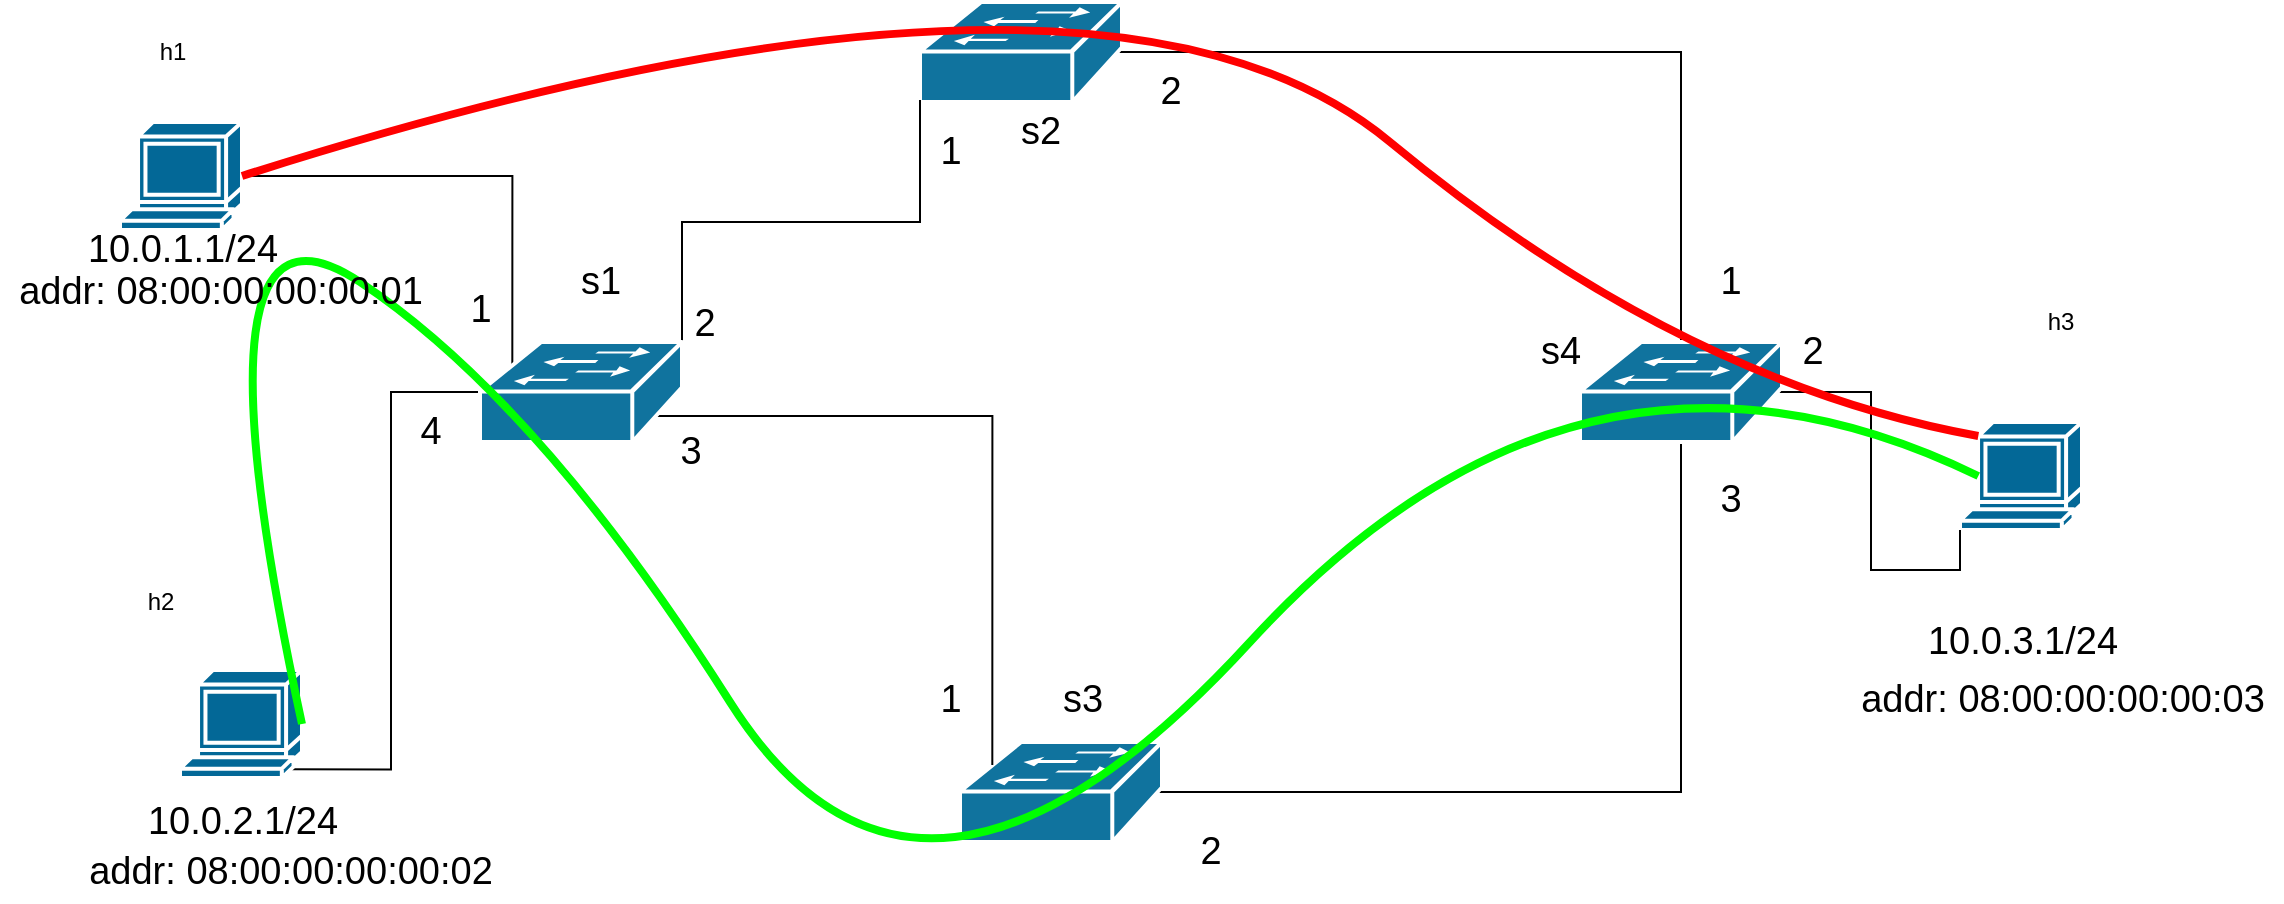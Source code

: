 <mxfile version="18.0.6" type="device"><diagram name="Page-1" id="c37626ed-c26b-45fb-9056-f9ebc6bb27b6"><mxGraphModel dx="1442" dy="1460" grid="1" gridSize="10" guides="1" tooltips="1" connect="1" arrows="1" fold="1" page="1" pageScale="1" pageWidth="1100" pageHeight="850" background="none" math="0" shadow="0"><root><mxCell id="0"/><mxCell id="1" parent="0"/><mxCell id="y8LniN3qiJCep_B4_cYf-12" style="edgeStyle=orthogonalEdgeStyle;rounded=0;orthogonalLoop=1;jettySize=auto;html=1;exitX=1;exitY=0.5;exitDx=0;exitDy=0;exitPerimeter=0;entryX=0.16;entryY=0.23;entryDx=0;entryDy=0;entryPerimeter=0;endArrow=none;endFill=0;" parent="1" source="y8LniN3qiJCep_B4_cYf-1" target="y8LniN3qiJCep_B4_cYf-9" edge="1"><mxGeometry relative="1" as="geometry"/></mxCell><mxCell id="y8LniN3qiJCep_B4_cYf-1" value="" style="shape=mxgraph.cisco.computers_and_peripherals.terminal;sketch=0;html=1;pointerEvents=1;dashed=0;fillColor=#036897;strokeColor=#ffffff;strokeWidth=2;verticalLabelPosition=bottom;verticalAlign=top;align=center;outlineConnect=0;" parent="1" vertex="1"><mxGeometry x="80" y="100" width="61" height="54" as="geometry"/></mxCell><mxCell id="y8LniN3qiJCep_B4_cYf-13" style="edgeStyle=orthogonalEdgeStyle;rounded=0;orthogonalLoop=1;jettySize=auto;html=1;exitX=0.91;exitY=0.92;exitDx=0;exitDy=0;exitPerimeter=0;entryX=0;entryY=0.5;entryDx=0;entryDy=0;entryPerimeter=0;endArrow=none;endFill=0;" parent="1" source="y8LniN3qiJCep_B4_cYf-2" target="y8LniN3qiJCep_B4_cYf-9" edge="1"><mxGeometry relative="1" as="geometry"/></mxCell><mxCell id="y8LniN3qiJCep_B4_cYf-2" value="" style="shape=mxgraph.cisco.computers_and_peripherals.terminal;sketch=0;html=1;pointerEvents=1;dashed=0;fillColor=#036897;strokeColor=#ffffff;strokeWidth=2;verticalLabelPosition=bottom;verticalAlign=top;align=center;outlineConnect=0;" parent="1" vertex="1"><mxGeometry x="110" y="374" width="61" height="54" as="geometry"/></mxCell><mxCell id="y8LniN3qiJCep_B4_cYf-3" value="" style="shape=mxgraph.cisco.computers_and_peripherals.terminal;sketch=0;html=1;pointerEvents=1;dashed=0;fillColor=#036897;strokeColor=#ffffff;strokeWidth=2;verticalLabelPosition=bottom;verticalAlign=top;align=center;outlineConnect=0;" parent="1" vertex="1"><mxGeometry x="1000" y="250" width="61" height="54" as="geometry"/></mxCell><mxCell id="y8LniN3qiJCep_B4_cYf-17" style="edgeStyle=orthogonalEdgeStyle;rounded=0;orthogonalLoop=1;jettySize=auto;html=1;exitX=0.98;exitY=0.5;exitDx=0;exitDy=0;exitPerimeter=0;entryX=0.5;entryY=0;entryDx=0;entryDy=0;entryPerimeter=0;endArrow=none;endFill=0;" parent="1" source="y8LniN3qiJCep_B4_cYf-7" target="y8LniN3qiJCep_B4_cYf-10" edge="1"><mxGeometry relative="1" as="geometry"/></mxCell><mxCell id="y8LniN3qiJCep_B4_cYf-7" value="" style="shape=mxgraph.cisco.switches.workgroup_switch;html=1;dashed=0;fillColor=#10739E;strokeColor=#ffffff;strokeWidth=2;verticalLabelPosition=bottom;verticalAlign=top;fontFamily=Helvetica;fontSize=36;fontColor=#FFB366" parent="1" vertex="1"><mxGeometry x="480" y="40" width="101" height="50" as="geometry"/></mxCell><mxCell id="y8LniN3qiJCep_B4_cYf-16" style="edgeStyle=orthogonalEdgeStyle;rounded=0;orthogonalLoop=1;jettySize=auto;html=1;exitX=0.98;exitY=0.5;exitDx=0;exitDy=0;exitPerimeter=0;endArrow=none;endFill=0;" parent="1" source="y8LniN3qiJCep_B4_cYf-8" target="y8LniN3qiJCep_B4_cYf-10" edge="1"><mxGeometry relative="1" as="geometry"/></mxCell><mxCell id="y8LniN3qiJCep_B4_cYf-8" value="" style="shape=mxgraph.cisco.switches.workgroup_switch;html=1;dashed=0;fillColor=#10739E;strokeColor=#ffffff;strokeWidth=2;verticalLabelPosition=bottom;verticalAlign=top;fontFamily=Helvetica;fontSize=36;fontColor=#FFB366" parent="1" vertex="1"><mxGeometry x="500" y="410" width="101" height="50" as="geometry"/></mxCell><mxCell id="y8LniN3qiJCep_B4_cYf-14" style="edgeStyle=orthogonalEdgeStyle;rounded=0;orthogonalLoop=1;jettySize=auto;html=1;exitX=1;exitY=0;exitDx=0;exitDy=0;exitPerimeter=0;entryX=0;entryY=0.98;entryDx=0;entryDy=0;entryPerimeter=0;endArrow=none;endFill=0;" parent="1" source="y8LniN3qiJCep_B4_cYf-9" target="y8LniN3qiJCep_B4_cYf-7" edge="1"><mxGeometry relative="1" as="geometry"/></mxCell><mxCell id="y8LniN3qiJCep_B4_cYf-15" style="edgeStyle=orthogonalEdgeStyle;rounded=0;orthogonalLoop=1;jettySize=auto;html=1;exitX=0.87;exitY=0.74;exitDx=0;exitDy=0;exitPerimeter=0;entryX=0.16;entryY=0.23;entryDx=0;entryDy=0;entryPerimeter=0;endArrow=none;endFill=0;" parent="1" source="y8LniN3qiJCep_B4_cYf-9" target="y8LniN3qiJCep_B4_cYf-8" edge="1"><mxGeometry relative="1" as="geometry"/></mxCell><mxCell id="y8LniN3qiJCep_B4_cYf-9" value="" style="shape=mxgraph.cisco.switches.workgroup_switch;html=1;dashed=0;fillColor=#10739E;strokeColor=#ffffff;strokeWidth=2;verticalLabelPosition=bottom;verticalAlign=top;fontFamily=Helvetica;fontSize=36;fontColor=#FFB366" parent="1" vertex="1"><mxGeometry x="260" y="210" width="101" height="50" as="geometry"/></mxCell><mxCell id="y8LniN3qiJCep_B4_cYf-18" style="edgeStyle=orthogonalEdgeStyle;rounded=0;orthogonalLoop=1;jettySize=auto;html=1;exitX=0.98;exitY=0.5;exitDx=0;exitDy=0;exitPerimeter=0;entryX=0;entryY=1;entryDx=0;entryDy=0;entryPerimeter=0;endArrow=none;endFill=0;" parent="1" source="y8LniN3qiJCep_B4_cYf-10" target="y8LniN3qiJCep_B4_cYf-3" edge="1"><mxGeometry relative="1" as="geometry"/></mxCell><mxCell id="y8LniN3qiJCep_B4_cYf-10" value="" style="shape=mxgraph.cisco.switches.workgroup_switch;html=1;dashed=0;fillColor=#10739E;strokeColor=#ffffff;strokeWidth=2;verticalLabelPosition=bottom;verticalAlign=top;fontFamily=Helvetica;fontSize=36;fontColor=#FFB366" parent="1" vertex="1"><mxGeometry x="810" y="210" width="101" height="50" as="geometry"/></mxCell><mxCell id="bUjn1kgHcSkAk4muuEAp-1" value="10.0.1.1/24" style="text;html=1;align=center;verticalAlign=middle;resizable=0;points=[];autosize=1;strokeColor=none;fillColor=none;fontSize=19;" parent="1" vertex="1"><mxGeometry x="55.5" y="149" width="110" height="30" as="geometry"/></mxCell><mxCell id="bUjn1kgHcSkAk4muuEAp-3" value="10.0.2.1/24" style="text;html=1;align=center;verticalAlign=middle;resizable=0;points=[];autosize=1;strokeColor=none;fillColor=none;fontSize=19;" parent="1" vertex="1"><mxGeometry x="86" y="435" width="110" height="30" as="geometry"/></mxCell><mxCell id="bUjn1kgHcSkAk4muuEAp-4" value="10.0.3.1/24" style="text;html=1;align=center;verticalAlign=middle;resizable=0;points=[];autosize=1;strokeColor=none;fillColor=none;fontSize=19;" parent="1" vertex="1"><mxGeometry x="976" y="345" width="110" height="30" as="geometry"/></mxCell><mxCell id="HWRoblDpVB4mBCOqQTKy-1" value="" style="curved=1;endArrow=none;html=1;rounded=0;fontSize=19;exitX=1;exitY=0.5;exitDx=0;exitDy=0;exitPerimeter=0;strokeColor=#00FF00;strokeWidth=4;entryX=0.15;entryY=0.5;entryDx=0;entryDy=0;entryPerimeter=0;endFill=0;" parent="1" source="y8LniN3qiJCep_B4_cYf-2" target="y8LniN3qiJCep_B4_cYf-3" edge="1"><mxGeometry width="50" height="50" relative="1" as="geometry"><mxPoint x="210" y="345" as="sourcePoint"/><mxPoint x="260" y="295" as="targetPoint"/><Array as="points"><mxPoint x="110" y="120"/><mxPoint x="290" y="240"/><mxPoint x="480" y="540"/><mxPoint x="810" y="180"/></Array></mxGeometry></mxCell><mxCell id="HWRoblDpVB4mBCOqQTKy-4" value="" style="curved=1;endArrow=none;html=1;rounded=0;fontSize=19;strokeColor=#FF0000;strokeWidth=4;exitX=1;exitY=0.5;exitDx=0;exitDy=0;exitPerimeter=0;entryX=0.15;entryY=0.13;entryDx=0;entryDy=0;entryPerimeter=0;endFill=0;" parent="1" source="y8LniN3qiJCep_B4_cYf-1" target="y8LniN3qiJCep_B4_cYf-3" edge="1"><mxGeometry width="50" height="50" relative="1" as="geometry"><mxPoint x="530" y="300" as="sourcePoint"/><mxPoint x="580" y="250" as="targetPoint"/><Array as="points"><mxPoint x="570" y="-10"/><mxPoint x="860" y="230"/></Array></mxGeometry></mxCell><mxCell id="HWRoblDpVB4mBCOqQTKy-5" value="s1" style="text;html=1;align=center;verticalAlign=middle;resizable=0;points=[];autosize=1;strokeColor=none;fillColor=none;fontSize=19;" parent="1" vertex="1"><mxGeometry x="300" y="165" width="40" height="30" as="geometry"/></mxCell><mxCell id="HWRoblDpVB4mBCOqQTKy-6" value="s2" style="text;html=1;align=center;verticalAlign=middle;resizable=0;points=[];autosize=1;strokeColor=none;fillColor=none;fontSize=19;" parent="1" vertex="1"><mxGeometry x="520" y="90" width="40" height="30" as="geometry"/></mxCell><mxCell id="HWRoblDpVB4mBCOqQTKy-7" value="s3" style="text;html=1;align=center;verticalAlign=middle;resizable=0;points=[];autosize=1;strokeColor=none;fillColor=none;fontSize=19;" parent="1" vertex="1"><mxGeometry x="541" y="374" width="40" height="30" as="geometry"/></mxCell><mxCell id="HWRoblDpVB4mBCOqQTKy-8" value="s4" style="text;html=1;align=center;verticalAlign=middle;resizable=0;points=[];autosize=1;strokeColor=none;fillColor=none;fontSize=19;" parent="1" vertex="1"><mxGeometry x="780" y="200" width="40" height="30" as="geometry"/></mxCell><mxCell id="HWRoblDpVB4mBCOqQTKy-9" value="1" style="text;html=1;align=center;verticalAlign=middle;resizable=0;points=[];autosize=1;strokeColor=none;fillColor=none;fontSize=19;" parent="1" vertex="1"><mxGeometry x="245" y="179" width="30" height="30" as="geometry"/></mxCell><mxCell id="HWRoblDpVB4mBCOqQTKy-10" value="2" style="text;html=1;align=center;verticalAlign=middle;resizable=0;points=[];autosize=1;strokeColor=none;fillColor=none;fontSize=19;" parent="1" vertex="1"><mxGeometry x="357" y="186" width="30" height="30" as="geometry"/></mxCell><mxCell id="HWRoblDpVB4mBCOqQTKy-11" value="3" style="text;html=1;align=center;verticalAlign=middle;resizable=0;points=[];autosize=1;strokeColor=none;fillColor=none;fontSize=19;" parent="1" vertex="1"><mxGeometry x="350" y="250" width="30" height="30" as="geometry"/></mxCell><mxCell id="HWRoblDpVB4mBCOqQTKy-12" value="4" style="text;html=1;align=center;verticalAlign=middle;resizable=0;points=[];autosize=1;strokeColor=none;fillColor=none;fontSize=19;" parent="1" vertex="1"><mxGeometry x="220" y="240" width="30" height="30" as="geometry"/></mxCell><mxCell id="HWRoblDpVB4mBCOqQTKy-13" value="1" style="text;html=1;align=center;verticalAlign=middle;resizable=0;points=[];autosize=1;strokeColor=none;fillColor=none;fontSize=19;" parent="1" vertex="1"><mxGeometry x="480" y="100" width="30" height="30" as="geometry"/></mxCell><mxCell id="HWRoblDpVB4mBCOqQTKy-14" value="2" style="text;html=1;align=center;verticalAlign=middle;resizable=0;points=[];autosize=1;strokeColor=none;fillColor=none;fontSize=19;" parent="1" vertex="1"><mxGeometry x="590" y="70" width="30" height="30" as="geometry"/></mxCell><mxCell id="HWRoblDpVB4mBCOqQTKy-15" value="1" style="text;html=1;align=center;verticalAlign=middle;resizable=0;points=[];autosize=1;strokeColor=none;fillColor=none;fontSize=19;" parent="1" vertex="1"><mxGeometry x="480" y="374" width="30" height="30" as="geometry"/></mxCell><mxCell id="HWRoblDpVB4mBCOqQTKy-16" value="2" style="text;html=1;align=center;verticalAlign=middle;resizable=0;points=[];autosize=1;strokeColor=none;fillColor=none;fontSize=19;" parent="1" vertex="1"><mxGeometry x="610" y="450" width="30" height="30" as="geometry"/></mxCell><mxCell id="HWRoblDpVB4mBCOqQTKy-17" value="1" style="text;html=1;align=center;verticalAlign=middle;resizable=0;points=[];autosize=1;strokeColor=none;fillColor=none;fontSize=19;" parent="1" vertex="1"><mxGeometry x="870" y="165" width="30" height="30" as="geometry"/></mxCell><mxCell id="HWRoblDpVB4mBCOqQTKy-18" value="2" style="text;html=1;align=center;verticalAlign=middle;resizable=0;points=[];autosize=1;strokeColor=none;fillColor=none;fontSize=19;" parent="1" vertex="1"><mxGeometry x="911" y="200" width="30" height="30" as="geometry"/></mxCell><mxCell id="HWRoblDpVB4mBCOqQTKy-19" value="3" style="text;html=1;align=center;verticalAlign=middle;resizable=0;points=[];autosize=1;strokeColor=none;fillColor=none;fontSize=19;" parent="1" vertex="1"><mxGeometry x="870" y="274" width="30" height="30" as="geometry"/></mxCell><mxCell id="HWRoblDpVB4mBCOqQTKy-20" value="addr:&amp;nbsp;08:00:00:00:00:02" style="text;html=1;align=center;verticalAlign=middle;resizable=0;points=[];autosize=1;strokeColor=none;fillColor=none;fontSize=19;" parent="1" vertex="1"><mxGeometry x="55" y="460" width="220" height="30" as="geometry"/></mxCell><mxCell id="HWRoblDpVB4mBCOqQTKy-21" value="addr:&amp;nbsp;08:00:00:00:00:01" style="text;html=1;align=center;verticalAlign=middle;resizable=0;points=[];autosize=1;strokeColor=none;fillColor=none;fontSize=19;" parent="1" vertex="1"><mxGeometry x="20" y="170" width="220" height="30" as="geometry"/></mxCell><mxCell id="HWRoblDpVB4mBCOqQTKy-23" value="addr:&amp;nbsp;08:00:00:00:00:03" style="text;html=1;align=center;verticalAlign=middle;resizable=0;points=[];autosize=1;strokeColor=none;fillColor=none;fontSize=19;" parent="1" vertex="1"><mxGeometry x="941" y="374" width="220" height="30" as="geometry"/></mxCell><mxCell id="0qhenA7ORHw6YY4yb5UO-1" value="h1" style="text;html=1;align=center;verticalAlign=middle;resizable=0;points=[];autosize=1;strokeColor=none;fillColor=none;hachureGap=4;" vertex="1" parent="1"><mxGeometry x="91" y="55" width="30" height="20" as="geometry"/></mxCell><mxCell id="0qhenA7ORHw6YY4yb5UO-2" value="h2" style="text;html=1;align=center;verticalAlign=middle;resizable=0;points=[];autosize=1;strokeColor=none;fillColor=none;hachureGap=4;" vertex="1" parent="1"><mxGeometry x="85" y="330" width="30" height="20" as="geometry"/></mxCell><mxCell id="0qhenA7ORHw6YY4yb5UO-3" value="h3" style="text;html=1;align=center;verticalAlign=middle;resizable=0;points=[];autosize=1;strokeColor=none;fillColor=none;hachureGap=4;" vertex="1" parent="1"><mxGeometry x="1035" y="190" width="30" height="20" as="geometry"/></mxCell></root></mxGraphModel></diagram></mxfile>